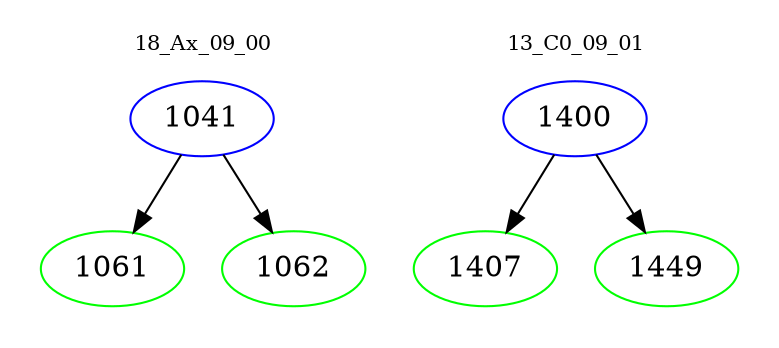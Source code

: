 digraph{
subgraph cluster_0 {
color = white
label = "18_Ax_09_00";
fontsize=10;
T0_1041 [label="1041", color="blue"]
T0_1041 -> T0_1061 [color="black"]
T0_1061 [label="1061", color="green"]
T0_1041 -> T0_1062 [color="black"]
T0_1062 [label="1062", color="green"]
}
subgraph cluster_1 {
color = white
label = "13_C0_09_01";
fontsize=10;
T1_1400 [label="1400", color="blue"]
T1_1400 -> T1_1407 [color="black"]
T1_1407 [label="1407", color="green"]
T1_1400 -> T1_1449 [color="black"]
T1_1449 [label="1449", color="green"]
}
}

